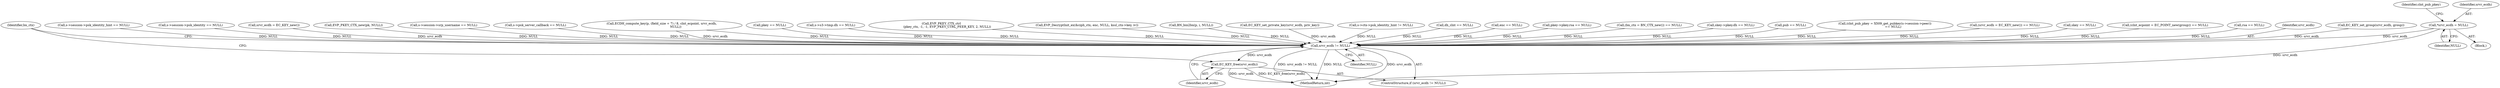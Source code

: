 digraph "0_openssl_3c66a669dfc7b3792f7af0758ea26fe8502ce70c@pointer" {
"1000169" [label="(Call,*srvr_ecdh = NULL)"];
"1002148" [label="(Call,srvr_ecdh != NULL)"];
"1002151" [label="(Call,EC_KEY_free(srvr_ecdh))"];
"1000616" [label="(Call,skey == NULL)"];
"1002148" [label="(Call,srvr_ecdh != NULL)"];
"1001334" [label="(Call,(clnt_ecpoint = EC_POINT_new(group)) == NULL)"];
"1000260" [label="(Call,rsa == NULL)"];
"1002149" [label="(Identifier,srvr_ecdh)"];
"1001321" [label="(Call,EC_KEY_set_group(srvr_ecdh, group))"];
"1001755" [label="(Call,s->session->psk_identity_hint == NULL)"];
"1000169" [label="(Call,*srvr_ecdh = NULL)"];
"1000174" [label="(Identifier,clnt_pub_pkey)"];
"1001708" [label="(Call,s->session->psk_identity == NULL)"];
"1000170" [label="(Identifier,srvr_ecdh)"];
"1002151" [label="(Call,EC_KEY_free(srvr_ecdh))"];
"1002150" [label="(Identifier,NULL)"];
"1001268" [label="(Call,srvr_ecdh = EC_KEY_new())"];
"1002005" [label="(Call,EVP_PKEY_CTX_new(pk, NULL))"];
"1001895" [label="(Call,s->session->srp_username == NULL)"];
"1001590" [label="(Call,s->psk_server_callback == NULL)"];
"1001475" [label="(Call,ECDH_compute_key(p, (field_size + 7) / 8, clnt_ecpoint, srvr_ecdh,\n                             NULL))"];
"1000286" [label="(Call,pkey == NULL)"];
"1002154" [label="(Identifier,bn_ctx)"];
"1000649" [label="(Call,s->s3->tmp.dh == NULL)"];
"1002163" [label="(MethodReturn,int)"];
"1002098" [label="(Call,EVP_PKEY_CTX_ctrl\n            (pkey_ctx, -1, -1, EVP_PKEY_CTRL_PEER_KEY, 2, NULL))"];
"1001064" [label="(Call,EVP_DecryptInit_ex(&ciph_ctx, enc, NULL, kssl_ctx->key, iv))"];
"1002152" [label="(Identifier,srvr_ecdh)"];
"1001830" [label="(Call,BN_bin2bn(p, i, NULL))"];
"1001325" [label="(Call,EC_KEY_set_private_key(srvr_ecdh, priv_key))"];
"1001748" [label="(Call,s->ctx->psk_identity_hint != NULL)"];
"1000171" [label="(Identifier,NULL)"];
"1000704" [label="(Call,dh_clnt == NULL)"];
"1001053" [label="(Call,enc == NULL)"];
"1000143" [label="(Block,)"];
"1000295" [label="(Call,pkey->pkey.rsa == NULL)"];
"1002147" [label="(ControlStructure,if (srvr_ecdh != NULL))"];
"1001409" [label="(Call,(bn_ctx = BN_CTX_new()) == NULL)"];
"1000625" [label="(Call,skey->pkey.dh == NULL)"];
"1000730" [label="(Call,pub == NULL)"];
"1001364" [label="(Call,(clnt_pub_pkey = X509_get_pubkey(s->session->peer))\n                 == NULL)"];
"1001267" [label="(Call,(srvr_ecdh = EC_KEY_new()) == NULL)"];
"1000169" -> "1000143"  [label="AST: "];
"1000169" -> "1000171"  [label="CFG: "];
"1000170" -> "1000169"  [label="AST: "];
"1000171" -> "1000169"  [label="AST: "];
"1000174" -> "1000169"  [label="CFG: "];
"1000169" -> "1002163"  [label="DDG: srvr_ecdh"];
"1000169" -> "1002148"  [label="DDG: srvr_ecdh"];
"1002148" -> "1002147"  [label="AST: "];
"1002148" -> "1002150"  [label="CFG: "];
"1002149" -> "1002148"  [label="AST: "];
"1002150" -> "1002148"  [label="AST: "];
"1002152" -> "1002148"  [label="CFG: "];
"1002154" -> "1002148"  [label="CFG: "];
"1002148" -> "1002163"  [label="DDG: srvr_ecdh != NULL"];
"1002148" -> "1002163"  [label="DDG: NULL"];
"1002148" -> "1002163"  [label="DDG: srvr_ecdh"];
"1001325" -> "1002148"  [label="DDG: srvr_ecdh"];
"1001321" -> "1002148"  [label="DDG: srvr_ecdh"];
"1001475" -> "1002148"  [label="DDG: srvr_ecdh"];
"1001475" -> "1002148"  [label="DDG: NULL"];
"1001268" -> "1002148"  [label="DDG: srvr_ecdh"];
"1001053" -> "1002148"  [label="DDG: NULL"];
"1001830" -> "1002148"  [label="DDG: NULL"];
"1000295" -> "1002148"  [label="DDG: NULL"];
"1001590" -> "1002148"  [label="DDG: NULL"];
"1000704" -> "1002148"  [label="DDG: NULL"];
"1000730" -> "1002148"  [label="DDG: NULL"];
"1001409" -> "1002148"  [label="DDG: NULL"];
"1001755" -> "1002148"  [label="DDG: NULL"];
"1001364" -> "1002148"  [label="DDG: NULL"];
"1000616" -> "1002148"  [label="DDG: NULL"];
"1002098" -> "1002148"  [label="DDG: NULL"];
"1002005" -> "1002148"  [label="DDG: NULL"];
"1001267" -> "1002148"  [label="DDG: NULL"];
"1000625" -> "1002148"  [label="DDG: NULL"];
"1001748" -> "1002148"  [label="DDG: NULL"];
"1000260" -> "1002148"  [label="DDG: NULL"];
"1001064" -> "1002148"  [label="DDG: NULL"];
"1001895" -> "1002148"  [label="DDG: NULL"];
"1001334" -> "1002148"  [label="DDG: NULL"];
"1001708" -> "1002148"  [label="DDG: NULL"];
"1000286" -> "1002148"  [label="DDG: NULL"];
"1000649" -> "1002148"  [label="DDG: NULL"];
"1002148" -> "1002151"  [label="DDG: srvr_ecdh"];
"1002151" -> "1002147"  [label="AST: "];
"1002151" -> "1002152"  [label="CFG: "];
"1002152" -> "1002151"  [label="AST: "];
"1002154" -> "1002151"  [label="CFG: "];
"1002151" -> "1002163"  [label="DDG: srvr_ecdh"];
"1002151" -> "1002163"  [label="DDG: EC_KEY_free(srvr_ecdh)"];
}
